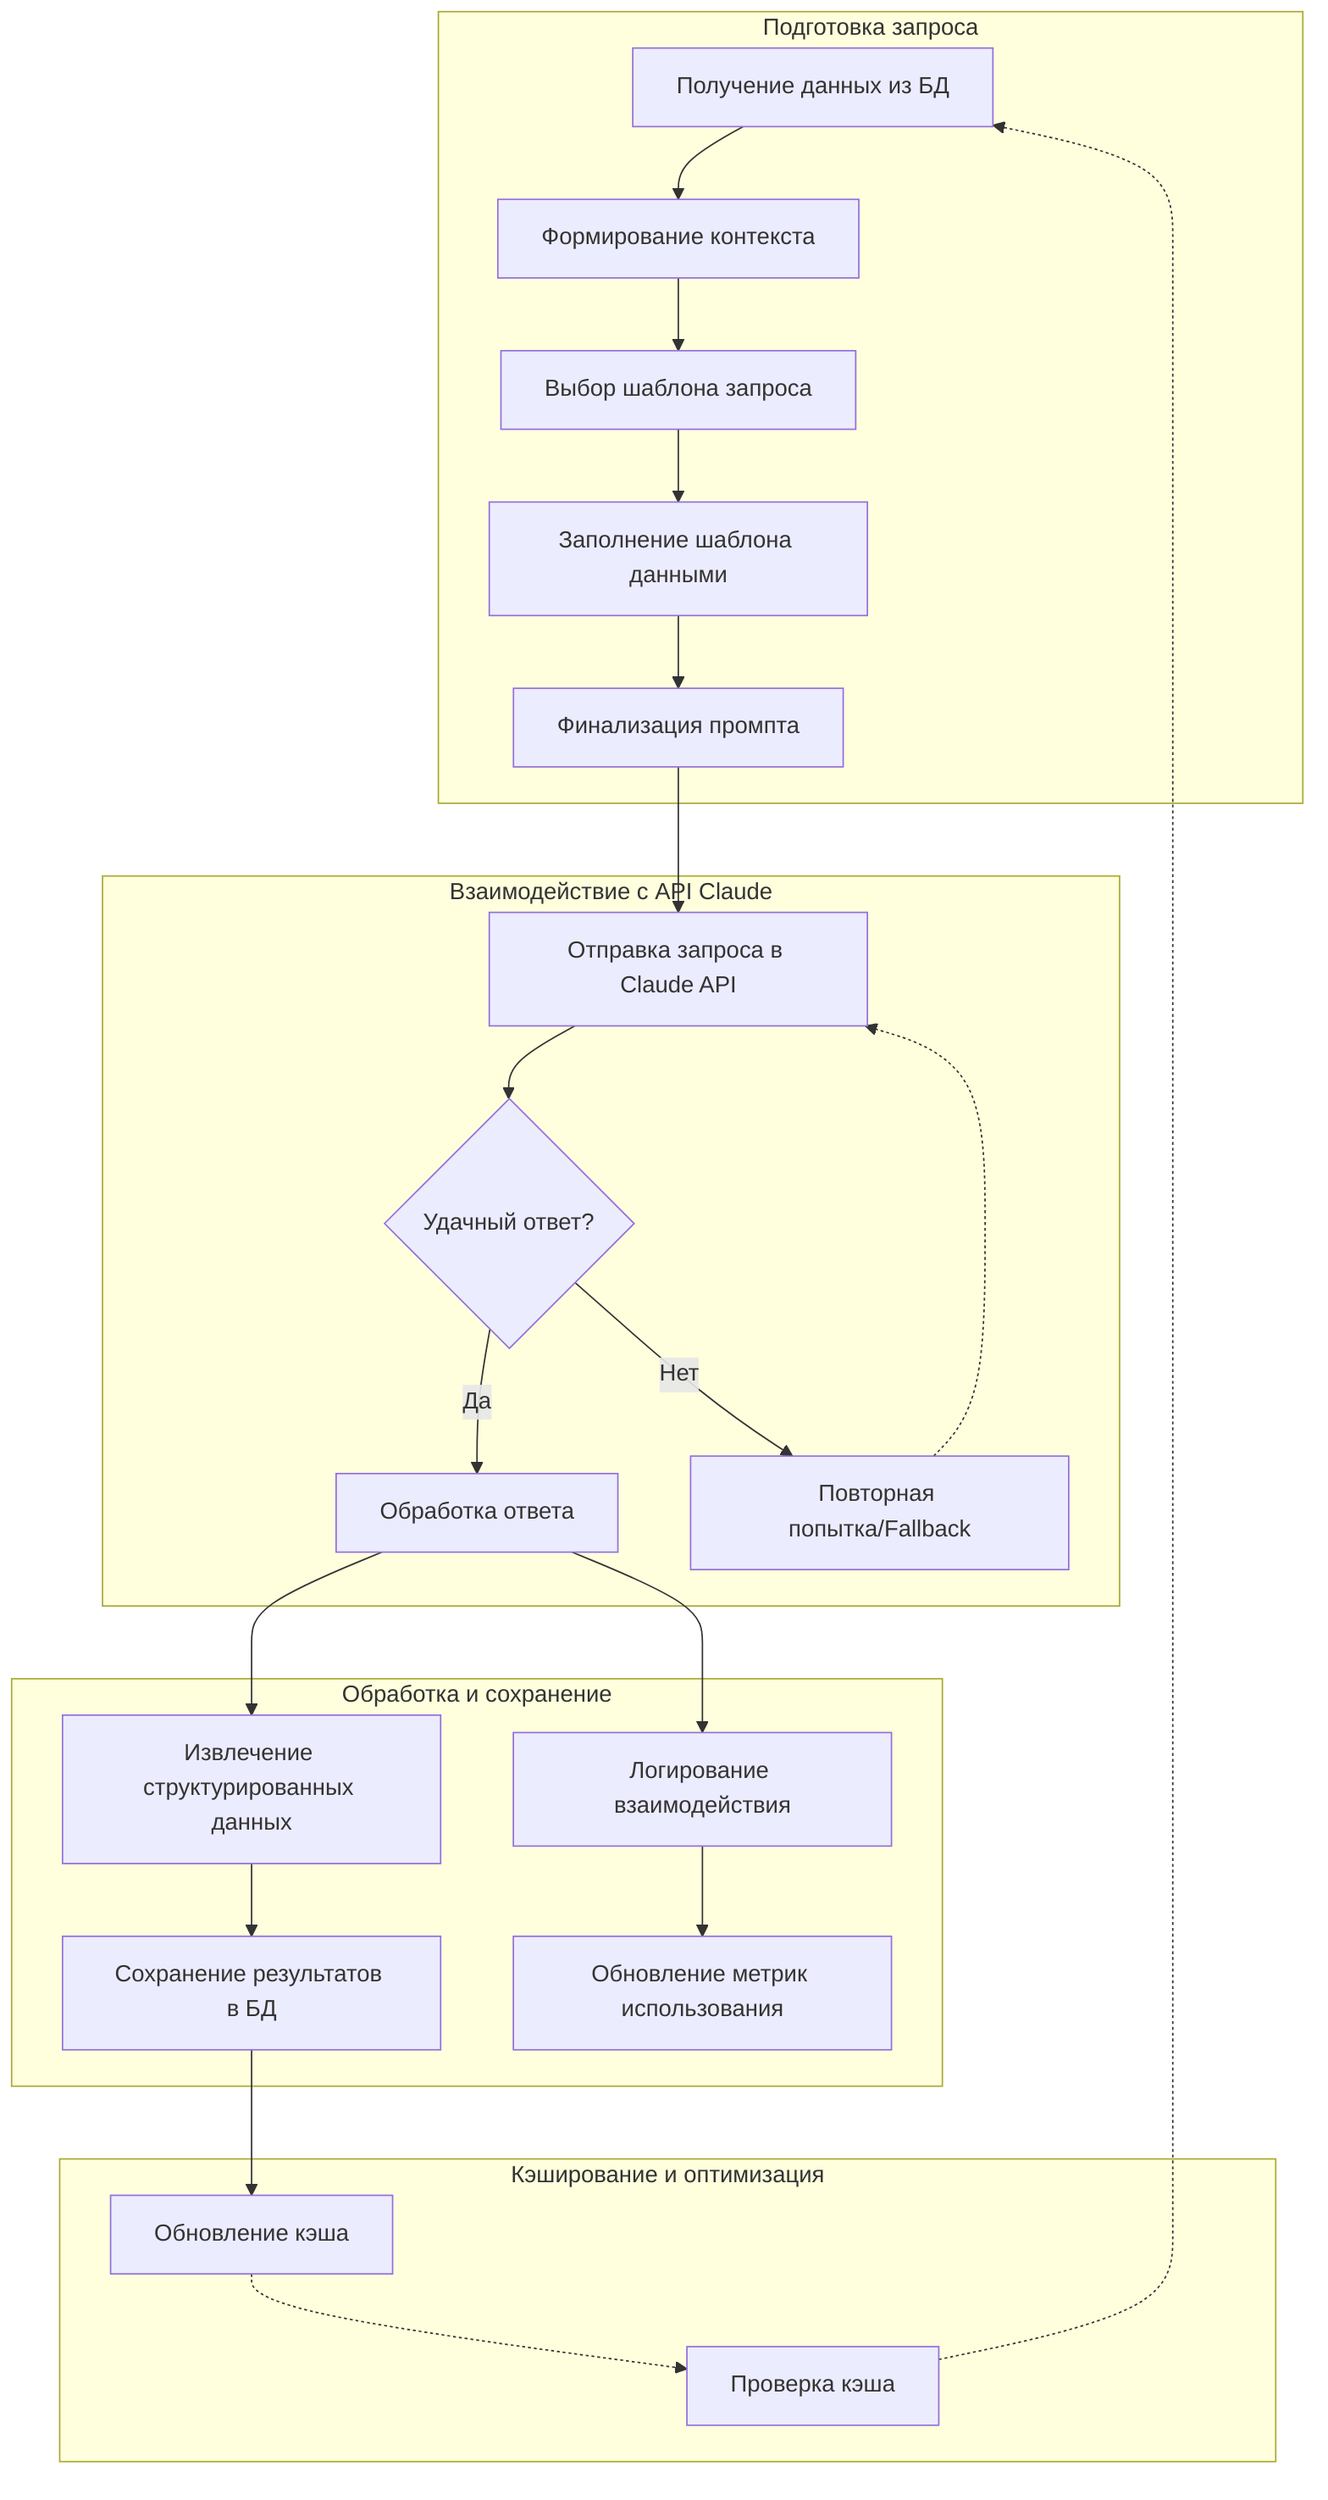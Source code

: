 flowchart TD
    subgraph "Подготовка запроса"
        A[Получение данных из БД] --> B[Формирование контекста]
        B --> C[Выбор шаблона запроса]
        C --> D[Заполнение шаблона данными]
        D --> E[Финализация промпта]
    end
    
    subgraph "Взаимодействие с API Claude"
        E --> F[Отправка запроса в Claude API]
        F --> G{Удачный ответ?}
        G -- Да --> H[Обработка ответа]
        G -- Нет --> I[Повторная попытка/Fallback]
        I -.-> F
    end
    
    subgraph "Обработка и сохранение"
        H --> J[Извлечение структурированных данных]
        H --> K[Логирование взаимодействия]
        J --> L[Сохранение результатов в БД]
        K --> M[Обновление метрик использования]
    end
    
    subgraph "Кэширование и оптимизация"
        N[Проверка кэша] -.-> A
        L --> O[Обновление кэша]
        O -.-> N
    end